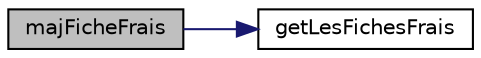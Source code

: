 digraph "majFicheFrais"
{
 // LATEX_PDF_SIZE
  edge [fontname="Helvetica",fontsize="10",labelfontname="Helvetica",labelfontsize="10"];
  node [fontname="Helvetica",fontsize="10",shape=record];
  rankdir="LR";
  Node19 [label="majFicheFrais",height=0.2,width=0.4,color="black", fillcolor="grey75", style="filled", fontcolor="black",tooltip=" "];
  Node19 -> Node20 [color="midnightblue",fontsize="10",style="solid",fontname="Helvetica"];
  Node20 [label="getLesFichesFrais",height=0.2,width=0.4,color="black", fillcolor="white", style="filled",URL="$fonctions_8php.html#a4ddda167f959ca116a8a3e6eeb90fa9e",tooltip=" "];
}
